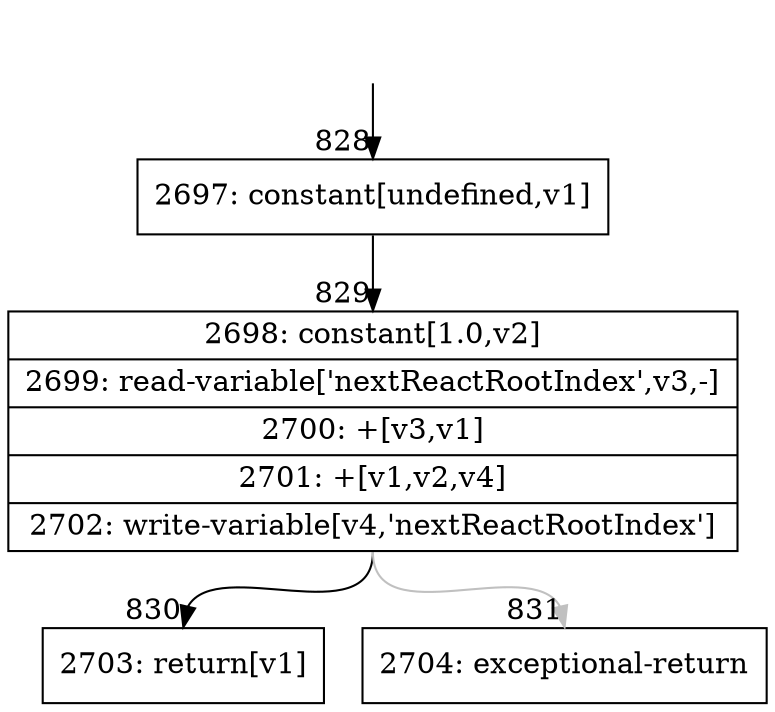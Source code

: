 digraph {
rankdir="TD"
BB_entry61[shape=none,label=""];
BB_entry61 -> BB828 [tailport=s, headport=n, headlabel="    828"]
BB828 [shape=record label="{2697: constant[undefined,v1]}" ] 
BB828 -> BB829 [tailport=s, headport=n, headlabel="      829"]
BB829 [shape=record label="{2698: constant[1.0,v2]|2699: read-variable['nextReactRootIndex',v3,-]|2700: +[v3,v1]|2701: +[v1,v2,v4]|2702: write-variable[v4,'nextReactRootIndex']}" ] 
BB829 -> BB830 [tailport=s, headport=n, headlabel="      830"]
BB829 -> BB831 [tailport=s, headport=n, color=gray, headlabel="      831"]
BB830 [shape=record label="{2703: return[v1]}" ] 
BB831 [shape=record label="{2704: exceptional-return}" ] 
//#$~ 1480
}
